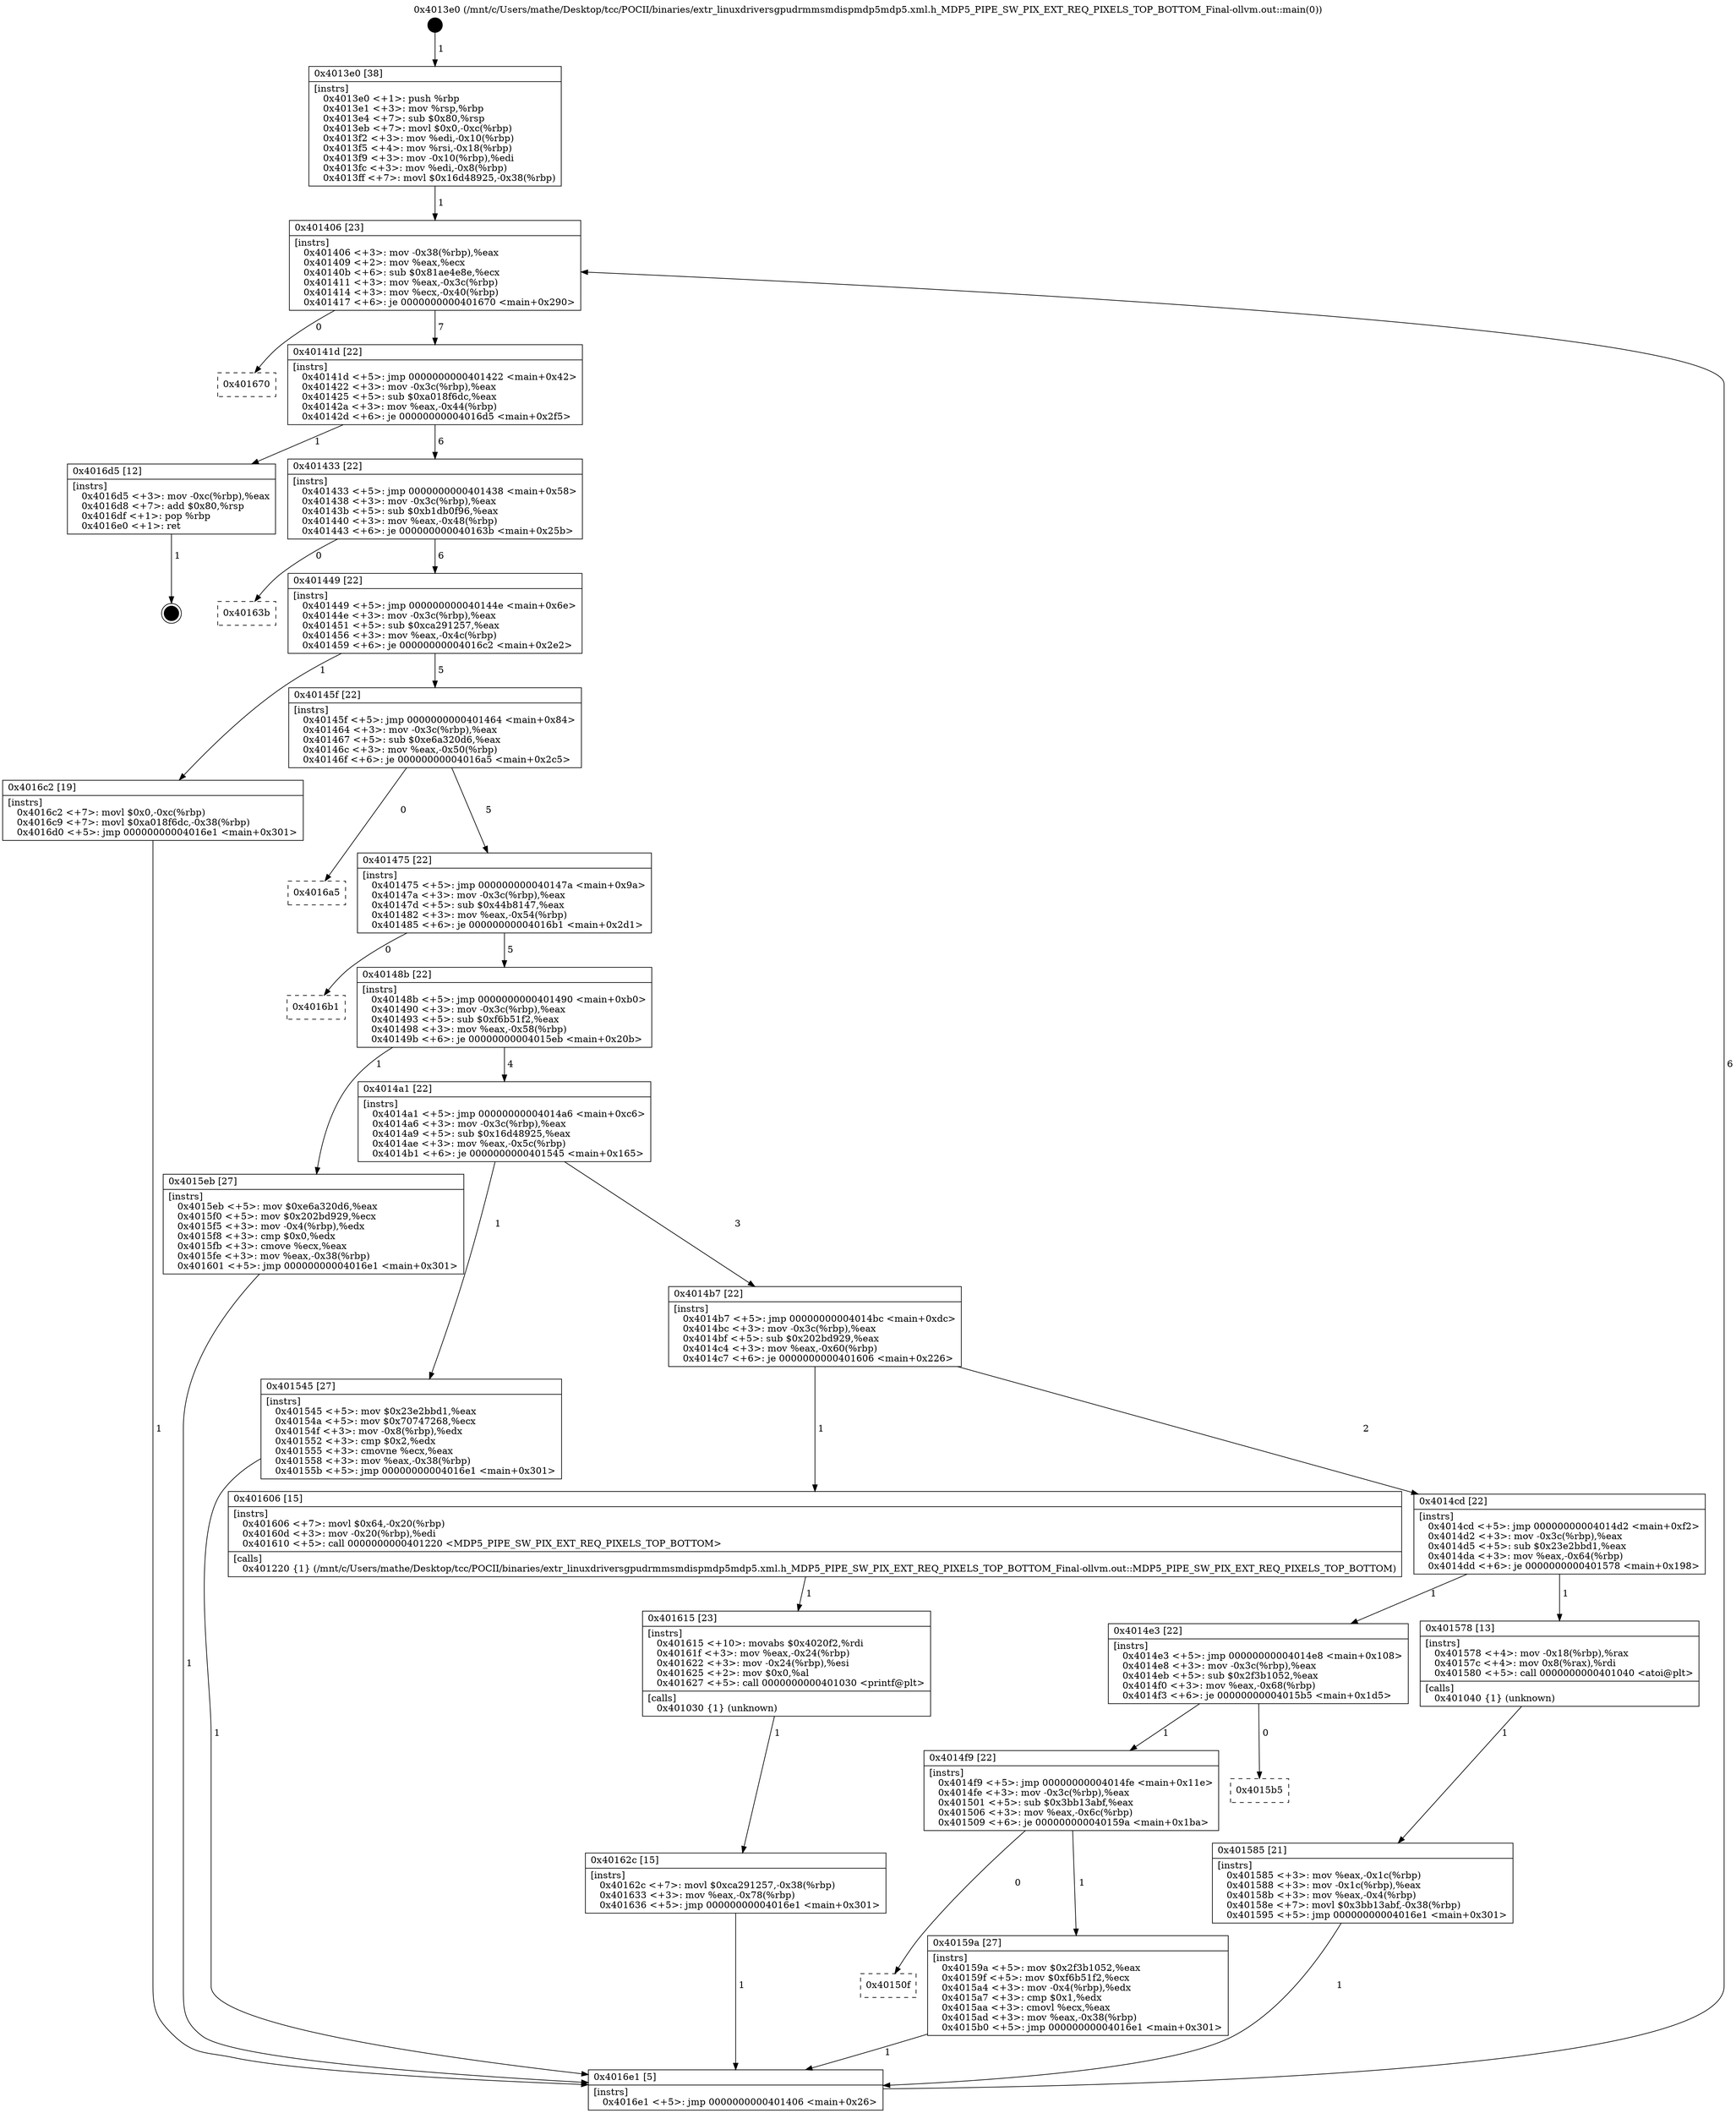 digraph "0x4013e0" {
  label = "0x4013e0 (/mnt/c/Users/mathe/Desktop/tcc/POCII/binaries/extr_linuxdriversgpudrmmsmdispmdp5mdp5.xml.h_MDP5_PIPE_SW_PIX_EXT_REQ_PIXELS_TOP_BOTTOM_Final-ollvm.out::main(0))"
  labelloc = "t"
  node[shape=record]

  Entry [label="",width=0.3,height=0.3,shape=circle,fillcolor=black,style=filled]
  "0x401406" [label="{
     0x401406 [23]\l
     | [instrs]\l
     &nbsp;&nbsp;0x401406 \<+3\>: mov -0x38(%rbp),%eax\l
     &nbsp;&nbsp;0x401409 \<+2\>: mov %eax,%ecx\l
     &nbsp;&nbsp;0x40140b \<+6\>: sub $0x81ae4e8e,%ecx\l
     &nbsp;&nbsp;0x401411 \<+3\>: mov %eax,-0x3c(%rbp)\l
     &nbsp;&nbsp;0x401414 \<+3\>: mov %ecx,-0x40(%rbp)\l
     &nbsp;&nbsp;0x401417 \<+6\>: je 0000000000401670 \<main+0x290\>\l
  }"]
  "0x401670" [label="{
     0x401670\l
  }", style=dashed]
  "0x40141d" [label="{
     0x40141d [22]\l
     | [instrs]\l
     &nbsp;&nbsp;0x40141d \<+5\>: jmp 0000000000401422 \<main+0x42\>\l
     &nbsp;&nbsp;0x401422 \<+3\>: mov -0x3c(%rbp),%eax\l
     &nbsp;&nbsp;0x401425 \<+5\>: sub $0xa018f6dc,%eax\l
     &nbsp;&nbsp;0x40142a \<+3\>: mov %eax,-0x44(%rbp)\l
     &nbsp;&nbsp;0x40142d \<+6\>: je 00000000004016d5 \<main+0x2f5\>\l
  }"]
  Exit [label="",width=0.3,height=0.3,shape=circle,fillcolor=black,style=filled,peripheries=2]
  "0x4016d5" [label="{
     0x4016d5 [12]\l
     | [instrs]\l
     &nbsp;&nbsp;0x4016d5 \<+3\>: mov -0xc(%rbp),%eax\l
     &nbsp;&nbsp;0x4016d8 \<+7\>: add $0x80,%rsp\l
     &nbsp;&nbsp;0x4016df \<+1\>: pop %rbp\l
     &nbsp;&nbsp;0x4016e0 \<+1\>: ret\l
  }"]
  "0x401433" [label="{
     0x401433 [22]\l
     | [instrs]\l
     &nbsp;&nbsp;0x401433 \<+5\>: jmp 0000000000401438 \<main+0x58\>\l
     &nbsp;&nbsp;0x401438 \<+3\>: mov -0x3c(%rbp),%eax\l
     &nbsp;&nbsp;0x40143b \<+5\>: sub $0xb1db0f96,%eax\l
     &nbsp;&nbsp;0x401440 \<+3\>: mov %eax,-0x48(%rbp)\l
     &nbsp;&nbsp;0x401443 \<+6\>: je 000000000040163b \<main+0x25b\>\l
  }"]
  "0x40162c" [label="{
     0x40162c [15]\l
     | [instrs]\l
     &nbsp;&nbsp;0x40162c \<+7\>: movl $0xca291257,-0x38(%rbp)\l
     &nbsp;&nbsp;0x401633 \<+3\>: mov %eax,-0x78(%rbp)\l
     &nbsp;&nbsp;0x401636 \<+5\>: jmp 00000000004016e1 \<main+0x301\>\l
  }"]
  "0x40163b" [label="{
     0x40163b\l
  }", style=dashed]
  "0x401449" [label="{
     0x401449 [22]\l
     | [instrs]\l
     &nbsp;&nbsp;0x401449 \<+5\>: jmp 000000000040144e \<main+0x6e\>\l
     &nbsp;&nbsp;0x40144e \<+3\>: mov -0x3c(%rbp),%eax\l
     &nbsp;&nbsp;0x401451 \<+5\>: sub $0xca291257,%eax\l
     &nbsp;&nbsp;0x401456 \<+3\>: mov %eax,-0x4c(%rbp)\l
     &nbsp;&nbsp;0x401459 \<+6\>: je 00000000004016c2 \<main+0x2e2\>\l
  }"]
  "0x401615" [label="{
     0x401615 [23]\l
     | [instrs]\l
     &nbsp;&nbsp;0x401615 \<+10\>: movabs $0x4020f2,%rdi\l
     &nbsp;&nbsp;0x40161f \<+3\>: mov %eax,-0x24(%rbp)\l
     &nbsp;&nbsp;0x401622 \<+3\>: mov -0x24(%rbp),%esi\l
     &nbsp;&nbsp;0x401625 \<+2\>: mov $0x0,%al\l
     &nbsp;&nbsp;0x401627 \<+5\>: call 0000000000401030 \<printf@plt\>\l
     | [calls]\l
     &nbsp;&nbsp;0x401030 \{1\} (unknown)\l
  }"]
  "0x4016c2" [label="{
     0x4016c2 [19]\l
     | [instrs]\l
     &nbsp;&nbsp;0x4016c2 \<+7\>: movl $0x0,-0xc(%rbp)\l
     &nbsp;&nbsp;0x4016c9 \<+7\>: movl $0xa018f6dc,-0x38(%rbp)\l
     &nbsp;&nbsp;0x4016d0 \<+5\>: jmp 00000000004016e1 \<main+0x301\>\l
  }"]
  "0x40145f" [label="{
     0x40145f [22]\l
     | [instrs]\l
     &nbsp;&nbsp;0x40145f \<+5\>: jmp 0000000000401464 \<main+0x84\>\l
     &nbsp;&nbsp;0x401464 \<+3\>: mov -0x3c(%rbp),%eax\l
     &nbsp;&nbsp;0x401467 \<+5\>: sub $0xe6a320d6,%eax\l
     &nbsp;&nbsp;0x40146c \<+3\>: mov %eax,-0x50(%rbp)\l
     &nbsp;&nbsp;0x40146f \<+6\>: je 00000000004016a5 \<main+0x2c5\>\l
  }"]
  "0x40150f" [label="{
     0x40150f\l
  }", style=dashed]
  "0x4016a5" [label="{
     0x4016a5\l
  }", style=dashed]
  "0x401475" [label="{
     0x401475 [22]\l
     | [instrs]\l
     &nbsp;&nbsp;0x401475 \<+5\>: jmp 000000000040147a \<main+0x9a\>\l
     &nbsp;&nbsp;0x40147a \<+3\>: mov -0x3c(%rbp),%eax\l
     &nbsp;&nbsp;0x40147d \<+5\>: sub $0x44b8147,%eax\l
     &nbsp;&nbsp;0x401482 \<+3\>: mov %eax,-0x54(%rbp)\l
     &nbsp;&nbsp;0x401485 \<+6\>: je 00000000004016b1 \<main+0x2d1\>\l
  }"]
  "0x40159a" [label="{
     0x40159a [27]\l
     | [instrs]\l
     &nbsp;&nbsp;0x40159a \<+5\>: mov $0x2f3b1052,%eax\l
     &nbsp;&nbsp;0x40159f \<+5\>: mov $0xf6b51f2,%ecx\l
     &nbsp;&nbsp;0x4015a4 \<+3\>: mov -0x4(%rbp),%edx\l
     &nbsp;&nbsp;0x4015a7 \<+3\>: cmp $0x1,%edx\l
     &nbsp;&nbsp;0x4015aa \<+3\>: cmovl %ecx,%eax\l
     &nbsp;&nbsp;0x4015ad \<+3\>: mov %eax,-0x38(%rbp)\l
     &nbsp;&nbsp;0x4015b0 \<+5\>: jmp 00000000004016e1 \<main+0x301\>\l
  }"]
  "0x4016b1" [label="{
     0x4016b1\l
  }", style=dashed]
  "0x40148b" [label="{
     0x40148b [22]\l
     | [instrs]\l
     &nbsp;&nbsp;0x40148b \<+5\>: jmp 0000000000401490 \<main+0xb0\>\l
     &nbsp;&nbsp;0x401490 \<+3\>: mov -0x3c(%rbp),%eax\l
     &nbsp;&nbsp;0x401493 \<+5\>: sub $0xf6b51f2,%eax\l
     &nbsp;&nbsp;0x401498 \<+3\>: mov %eax,-0x58(%rbp)\l
     &nbsp;&nbsp;0x40149b \<+6\>: je 00000000004015eb \<main+0x20b\>\l
  }"]
  "0x4014f9" [label="{
     0x4014f9 [22]\l
     | [instrs]\l
     &nbsp;&nbsp;0x4014f9 \<+5\>: jmp 00000000004014fe \<main+0x11e\>\l
     &nbsp;&nbsp;0x4014fe \<+3\>: mov -0x3c(%rbp),%eax\l
     &nbsp;&nbsp;0x401501 \<+5\>: sub $0x3bb13abf,%eax\l
     &nbsp;&nbsp;0x401506 \<+3\>: mov %eax,-0x6c(%rbp)\l
     &nbsp;&nbsp;0x401509 \<+6\>: je 000000000040159a \<main+0x1ba\>\l
  }"]
  "0x4015eb" [label="{
     0x4015eb [27]\l
     | [instrs]\l
     &nbsp;&nbsp;0x4015eb \<+5\>: mov $0xe6a320d6,%eax\l
     &nbsp;&nbsp;0x4015f0 \<+5\>: mov $0x202bd929,%ecx\l
     &nbsp;&nbsp;0x4015f5 \<+3\>: mov -0x4(%rbp),%edx\l
     &nbsp;&nbsp;0x4015f8 \<+3\>: cmp $0x0,%edx\l
     &nbsp;&nbsp;0x4015fb \<+3\>: cmove %ecx,%eax\l
     &nbsp;&nbsp;0x4015fe \<+3\>: mov %eax,-0x38(%rbp)\l
     &nbsp;&nbsp;0x401601 \<+5\>: jmp 00000000004016e1 \<main+0x301\>\l
  }"]
  "0x4014a1" [label="{
     0x4014a1 [22]\l
     | [instrs]\l
     &nbsp;&nbsp;0x4014a1 \<+5\>: jmp 00000000004014a6 \<main+0xc6\>\l
     &nbsp;&nbsp;0x4014a6 \<+3\>: mov -0x3c(%rbp),%eax\l
     &nbsp;&nbsp;0x4014a9 \<+5\>: sub $0x16d48925,%eax\l
     &nbsp;&nbsp;0x4014ae \<+3\>: mov %eax,-0x5c(%rbp)\l
     &nbsp;&nbsp;0x4014b1 \<+6\>: je 0000000000401545 \<main+0x165\>\l
  }"]
  "0x4015b5" [label="{
     0x4015b5\l
  }", style=dashed]
  "0x401545" [label="{
     0x401545 [27]\l
     | [instrs]\l
     &nbsp;&nbsp;0x401545 \<+5\>: mov $0x23e2bbd1,%eax\l
     &nbsp;&nbsp;0x40154a \<+5\>: mov $0x70747268,%ecx\l
     &nbsp;&nbsp;0x40154f \<+3\>: mov -0x8(%rbp),%edx\l
     &nbsp;&nbsp;0x401552 \<+3\>: cmp $0x2,%edx\l
     &nbsp;&nbsp;0x401555 \<+3\>: cmovne %ecx,%eax\l
     &nbsp;&nbsp;0x401558 \<+3\>: mov %eax,-0x38(%rbp)\l
     &nbsp;&nbsp;0x40155b \<+5\>: jmp 00000000004016e1 \<main+0x301\>\l
  }"]
  "0x4014b7" [label="{
     0x4014b7 [22]\l
     | [instrs]\l
     &nbsp;&nbsp;0x4014b7 \<+5\>: jmp 00000000004014bc \<main+0xdc\>\l
     &nbsp;&nbsp;0x4014bc \<+3\>: mov -0x3c(%rbp),%eax\l
     &nbsp;&nbsp;0x4014bf \<+5\>: sub $0x202bd929,%eax\l
     &nbsp;&nbsp;0x4014c4 \<+3\>: mov %eax,-0x60(%rbp)\l
     &nbsp;&nbsp;0x4014c7 \<+6\>: je 0000000000401606 \<main+0x226\>\l
  }"]
  "0x4016e1" [label="{
     0x4016e1 [5]\l
     | [instrs]\l
     &nbsp;&nbsp;0x4016e1 \<+5\>: jmp 0000000000401406 \<main+0x26\>\l
  }"]
  "0x4013e0" [label="{
     0x4013e0 [38]\l
     | [instrs]\l
     &nbsp;&nbsp;0x4013e0 \<+1\>: push %rbp\l
     &nbsp;&nbsp;0x4013e1 \<+3\>: mov %rsp,%rbp\l
     &nbsp;&nbsp;0x4013e4 \<+7\>: sub $0x80,%rsp\l
     &nbsp;&nbsp;0x4013eb \<+7\>: movl $0x0,-0xc(%rbp)\l
     &nbsp;&nbsp;0x4013f2 \<+3\>: mov %edi,-0x10(%rbp)\l
     &nbsp;&nbsp;0x4013f5 \<+4\>: mov %rsi,-0x18(%rbp)\l
     &nbsp;&nbsp;0x4013f9 \<+3\>: mov -0x10(%rbp),%edi\l
     &nbsp;&nbsp;0x4013fc \<+3\>: mov %edi,-0x8(%rbp)\l
     &nbsp;&nbsp;0x4013ff \<+7\>: movl $0x16d48925,-0x38(%rbp)\l
  }"]
  "0x401585" [label="{
     0x401585 [21]\l
     | [instrs]\l
     &nbsp;&nbsp;0x401585 \<+3\>: mov %eax,-0x1c(%rbp)\l
     &nbsp;&nbsp;0x401588 \<+3\>: mov -0x1c(%rbp),%eax\l
     &nbsp;&nbsp;0x40158b \<+3\>: mov %eax,-0x4(%rbp)\l
     &nbsp;&nbsp;0x40158e \<+7\>: movl $0x3bb13abf,-0x38(%rbp)\l
     &nbsp;&nbsp;0x401595 \<+5\>: jmp 00000000004016e1 \<main+0x301\>\l
  }"]
  "0x401606" [label="{
     0x401606 [15]\l
     | [instrs]\l
     &nbsp;&nbsp;0x401606 \<+7\>: movl $0x64,-0x20(%rbp)\l
     &nbsp;&nbsp;0x40160d \<+3\>: mov -0x20(%rbp),%edi\l
     &nbsp;&nbsp;0x401610 \<+5\>: call 0000000000401220 \<MDP5_PIPE_SW_PIX_EXT_REQ_PIXELS_TOP_BOTTOM\>\l
     | [calls]\l
     &nbsp;&nbsp;0x401220 \{1\} (/mnt/c/Users/mathe/Desktop/tcc/POCII/binaries/extr_linuxdriversgpudrmmsmdispmdp5mdp5.xml.h_MDP5_PIPE_SW_PIX_EXT_REQ_PIXELS_TOP_BOTTOM_Final-ollvm.out::MDP5_PIPE_SW_PIX_EXT_REQ_PIXELS_TOP_BOTTOM)\l
  }"]
  "0x4014cd" [label="{
     0x4014cd [22]\l
     | [instrs]\l
     &nbsp;&nbsp;0x4014cd \<+5\>: jmp 00000000004014d2 \<main+0xf2\>\l
     &nbsp;&nbsp;0x4014d2 \<+3\>: mov -0x3c(%rbp),%eax\l
     &nbsp;&nbsp;0x4014d5 \<+5\>: sub $0x23e2bbd1,%eax\l
     &nbsp;&nbsp;0x4014da \<+3\>: mov %eax,-0x64(%rbp)\l
     &nbsp;&nbsp;0x4014dd \<+6\>: je 0000000000401578 \<main+0x198\>\l
  }"]
  "0x4014e3" [label="{
     0x4014e3 [22]\l
     | [instrs]\l
     &nbsp;&nbsp;0x4014e3 \<+5\>: jmp 00000000004014e8 \<main+0x108\>\l
     &nbsp;&nbsp;0x4014e8 \<+3\>: mov -0x3c(%rbp),%eax\l
     &nbsp;&nbsp;0x4014eb \<+5\>: sub $0x2f3b1052,%eax\l
     &nbsp;&nbsp;0x4014f0 \<+3\>: mov %eax,-0x68(%rbp)\l
     &nbsp;&nbsp;0x4014f3 \<+6\>: je 00000000004015b5 \<main+0x1d5\>\l
  }"]
  "0x401578" [label="{
     0x401578 [13]\l
     | [instrs]\l
     &nbsp;&nbsp;0x401578 \<+4\>: mov -0x18(%rbp),%rax\l
     &nbsp;&nbsp;0x40157c \<+4\>: mov 0x8(%rax),%rdi\l
     &nbsp;&nbsp;0x401580 \<+5\>: call 0000000000401040 \<atoi@plt\>\l
     | [calls]\l
     &nbsp;&nbsp;0x401040 \{1\} (unknown)\l
  }"]
  Entry -> "0x4013e0" [label=" 1"]
  "0x401406" -> "0x401670" [label=" 0"]
  "0x401406" -> "0x40141d" [label=" 7"]
  "0x4016d5" -> Exit [label=" 1"]
  "0x40141d" -> "0x4016d5" [label=" 1"]
  "0x40141d" -> "0x401433" [label=" 6"]
  "0x4016c2" -> "0x4016e1" [label=" 1"]
  "0x401433" -> "0x40163b" [label=" 0"]
  "0x401433" -> "0x401449" [label=" 6"]
  "0x40162c" -> "0x4016e1" [label=" 1"]
  "0x401449" -> "0x4016c2" [label=" 1"]
  "0x401449" -> "0x40145f" [label=" 5"]
  "0x401615" -> "0x40162c" [label=" 1"]
  "0x40145f" -> "0x4016a5" [label=" 0"]
  "0x40145f" -> "0x401475" [label=" 5"]
  "0x401606" -> "0x401615" [label=" 1"]
  "0x401475" -> "0x4016b1" [label=" 0"]
  "0x401475" -> "0x40148b" [label=" 5"]
  "0x4015eb" -> "0x4016e1" [label=" 1"]
  "0x40148b" -> "0x4015eb" [label=" 1"]
  "0x40148b" -> "0x4014a1" [label=" 4"]
  "0x4014f9" -> "0x40150f" [label=" 0"]
  "0x4014a1" -> "0x401545" [label=" 1"]
  "0x4014a1" -> "0x4014b7" [label=" 3"]
  "0x401545" -> "0x4016e1" [label=" 1"]
  "0x4013e0" -> "0x401406" [label=" 1"]
  "0x4016e1" -> "0x401406" [label=" 6"]
  "0x4014f9" -> "0x40159a" [label=" 1"]
  "0x4014b7" -> "0x401606" [label=" 1"]
  "0x4014b7" -> "0x4014cd" [label=" 2"]
  "0x4014e3" -> "0x4014f9" [label=" 1"]
  "0x4014cd" -> "0x401578" [label=" 1"]
  "0x4014cd" -> "0x4014e3" [label=" 1"]
  "0x401578" -> "0x401585" [label=" 1"]
  "0x401585" -> "0x4016e1" [label=" 1"]
  "0x40159a" -> "0x4016e1" [label=" 1"]
  "0x4014e3" -> "0x4015b5" [label=" 0"]
}
